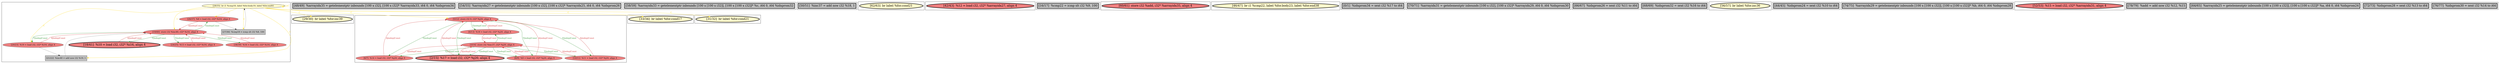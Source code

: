 
digraph G {



node1546->node1539 [style=solid,color=gold,label="C",penwidth=1.0,fontcolor=gold ]
node1546->node1535 [style=solid,color=gold,label="C",penwidth=1.0,fontcolor=gold ]
node1546->node1538 [style=solid,color=gold,label="C",penwidth=1.0,fontcolor=gold ]
node1512->node1513 [style=solid,color=forestgreen,label="T|indep|Const",penwidth=1.0,fontcolor=forestgreen ]
node1545->node1540 [style=solid,color=firebrick3,label="A|indep|Const",penwidth=1.0,fontcolor=firebrick3 ]
node1513->node1512 [style=solid,color=firebrick3,label="A|indep|Const",penwidth=1.0,fontcolor=firebrick3 ]
node1514->node1512 [style=solid,color=firebrick3,label="A|indep|Const",penwidth=1.0,fontcolor=firebrick3 ]
node1546->node1546 [style=solid,color=gold,label="C",penwidth=1.0,fontcolor=gold ]
node1514->node1510 [style=solid,color=firebrick3,label="A|indep|Const",penwidth=1.0,fontcolor=firebrick3 ]
node1511->node1510 [style=solid,color=firebrick3,label="A|indep|Const",penwidth=1.0,fontcolor=firebrick3 ]
node1539->node1543 [style=solid,color=black,label="",penwidth=0.5,fontcolor=black ]
node1510->node1514 [style=solid,color=forestgreen,label="T|indep|Const",penwidth=1.0,fontcolor=forestgreen ]
node1544->node1540 [style=solid,color=firebrick3,label="A|indep|Const",penwidth=1.0,fontcolor=firebrick3 ]
node1539->node1540 [style=solid,color=firebrick3,label="A|indep|Const",penwidth=1.0,fontcolor=firebrick3 ]
node1541->node1538 [style=solid,color=black,label="",penwidth=0.5,fontcolor=black ]
node1515->node1512 [style=solid,color=firebrick3,label="A|indep|Const",penwidth=1.0,fontcolor=firebrick3 ]
node1540->node1539 [style=solid,color=forestgreen,label="T|indep|Const",penwidth=1.0,fontcolor=forestgreen ]
node1546->node1540 [style=solid,color=gold,label="C",penwidth=1.0,fontcolor=gold ]
node1540->node1541 [style=solid,color=forestgreen,label="T|indep|Const",penwidth=1.0,fontcolor=forestgreen ]
node1546->node1530 [style=solid,color=gold,label="C",penwidth=1.0,fontcolor=gold ]
node1510->node1513 [style=solid,color=forestgreen,label="T|indep|Const",penwidth=1.0,fontcolor=forestgreen ]
node1542->node1540 [style=solid,color=firebrick3,label="A|indep|Const",penwidth=1.0,fontcolor=firebrick3 ]
node1540->node1545 [style=solid,color=forestgreen,label="T|indep|Const",penwidth=1.0,fontcolor=forestgreen ]
node1512->node1509 [style=solid,color=forestgreen,label="T|indep|Const",penwidth=1.0,fontcolor=forestgreen ]
node1512->node1515 [style=solid,color=forestgreen,label="T|indep|Const",penwidth=1.0,fontcolor=forestgreen ]
node1538->node1540 [style=solid,color=black,label="",penwidth=0.5,fontcolor=black ]
node1546->node1516 [style=solid,color=gold,label="C",penwidth=1.0,fontcolor=gold ]
node1512->node1511 [style=solid,color=forestgreen,label="T|indep|Const",penwidth=1.0,fontcolor=forestgreen ]
node1509->node1510 [style=solid,color=firebrick3,label="A|indep|Const",penwidth=1.0,fontcolor=firebrick3 ]
node1513->node1510 [style=solid,color=firebrick3,label="A|indep|Const",penwidth=1.0,fontcolor=firebrick3 ]
node1510->node1509 [style=solid,color=forestgreen,label="T|indep|Const",penwidth=1.0,fontcolor=forestgreen ]
node1546->node1543 [style=solid,color=gold,label="C",penwidth=1.0,fontcolor=gold ]
node1510->node1515 [style=solid,color=forestgreen,label="T|indep|Const",penwidth=1.0,fontcolor=forestgreen ]
node1541->node1540 [style=solid,color=firebrick3,label="A|indep|Const",penwidth=1.0,fontcolor=firebrick3 ]
node1515->node1510 [style=solid,color=firebrick3,label="A|indep|Const",penwidth=1.0,fontcolor=firebrick3 ]
node1543->node1546 [style=solid,color=black,label="",penwidth=0.5,fontcolor=black ]
node1510->node1511 [style=solid,color=forestgreen,label="T|indep|Const",penwidth=1.0,fontcolor=forestgreen ]
node1546->node1541 [style=solid,color=gold,label="C",penwidth=1.0,fontcolor=gold ]
node1509->node1512 [style=solid,color=firebrick3,label="A|indep|Const",penwidth=1.0,fontcolor=firebrick3 ]
node1512->node1514 [style=solid,color=forestgreen,label="T|indep|Const",penwidth=1.0,fontcolor=forestgreen ]
node1511->node1512 [style=solid,color=firebrick3,label="A|indep|Const",penwidth=1.0,fontcolor=firebrick3 ]
node1540->node1544 [style=solid,color=forestgreen,label="T|indep|Const",penwidth=1.0,fontcolor=forestgreen ]
node1540->node1542 [style=solid,color=forestgreen,label="T|indep|Const",penwidth=1.0,fontcolor=forestgreen ]
node1546->node1512 [style=solid,color=gold,label="C",penwidth=1.0,fontcolor=gold ]


subgraph cluster25 {


node1547 [penwidth=3.0,fontsize=20,fillcolor=grey,label="[48/49]  %arrayidx35 = getelementptr inbounds [100 x i32], [100 x i32]* %arrayidx33, i64 0, i64 %idxprom34",shape=rectangle,style=filled ]



}

subgraph cluster24 {


node1546 [fillcolor=lemonchiffon,label="[28/35]  br i1 %cmp18, label %for.body19, label %for.end41",shape=ellipse,style=filled ]
node1545 [fillcolor=lightcoral,label="[24/25]  %13 = load i32, i32* %i16, align 4",shape=ellipse,style=filled ]
node1544 [penwidth=3.0,fontsize=20,fillcolor=lightcoral,label="[18/41]  %10 = load i32, i32* %i16, align 4",shape=ellipse,style=filled ]
node1539 [fillcolor=lightcoral,label="[26/37]  %8 = load i32, i32* %i16, align 4",shape=ellipse,style=filled ]
node1540 [fillcolor=lightcoral,label="[19/40]  store i32 %inc40, i32* %i16, align 4",shape=ellipse,style=filled ]
node1538 [fillcolor=grey,label="[21/22]  %inc40 = add nsw i32 %19, 1",shape=rectangle,style=filled ]
node1541 [fillcolor=lightcoral,label="[20/23]  %19 = load i32, i32* %i16, align 4",shape=ellipse,style=filled ]
node1542 [fillcolor=lightcoral,label="[38/39]  %16 = load i32, i32* %i16, align 4",shape=ellipse,style=filled ]
node1543 [fillcolor=grey,label="[27/36]  %cmp18 = icmp slt i32 %8, 100",shape=rectangle,style=filled ]



}

subgraph cluster22 {


node1536 [penwidth=3.0,fontsize=20,fillcolor=grey,label="[54/55]  %arrayidx27 = getelementptr inbounds [100 x i32], [100 x i32]* %arrayidx25, i64 0, i64 %idxprom26",shape=rectangle,style=filled ]



}

subgraph cluster20 {


node1534 [penwidth=3.0,fontsize=20,fillcolor=grey,label="[58/59]  %arrayidx33 = getelementptr inbounds [100 x [100 x i32]], [100 x [100 x i32]]* %c, i64 0, i64 %idxprom32",shape=rectangle,style=filled ]



}

subgraph cluster18 {


node1532 [penwidth=3.0,fontsize=20,fillcolor=grey,label="[50/51]  %inc37 = add nsw i32 %18, 1",shape=rectangle,style=filled ]



}

subgraph cluster16 {


node1530 [penwidth=3.0,fontsize=20,fillcolor=lemonchiffon,label="[33/34]  br label %for.cond17",shape=ellipse,style=filled ]



}

subgraph cluster17 {


node1531 [penwidth=3.0,fontsize=20,fillcolor=lemonchiffon,label="[62/63]  br label %for.cond21",shape=ellipse,style=filled ]



}

subgraph cluster4 {


node1518 [penwidth=3.0,fontsize=20,fillcolor=lightcoral,label="[42/43]  %12 = load i32, i32* %arrayidx27, align 4",shape=ellipse,style=filled ]



}

subgraph cluster3 {


node1517 [penwidth=3.0,fontsize=20,fillcolor=grey,label="[16/17]  %cmp22 = icmp slt i32 %9, 100",shape=rectangle,style=filled ]



}

subgraph cluster2 {


node1516 [penwidth=3.0,fontsize=20,fillcolor=lemonchiffon,label="[31/32]  br label %for.cond21",shape=ellipse,style=filled ]



}

subgraph cluster1 {


node1515 [fillcolor=lightcoral,label="[8/9]  %9 = load i32, i32* %j20, align 4",shape=ellipse,style=filled ]
node1510 [fillcolor=lightcoral,label="[3/14]  store i32 %inc37, i32* %j20, align 4",shape=ellipse,style=filled ]
node1514 [fillcolor=lightcoral,label="[6/7]  %14 = load i32, i32* %j20, align 4",shape=ellipse,style=filled ]
node1509 [fillcolor=lightcoral,label="[10/11]  %11 = load i32, i32* %j20, align 4",shape=ellipse,style=filled ]
node1511 [penwidth=3.0,fontsize=20,fillcolor=lightcoral,label="[2/15]  %17 = load i32, i32* %j20, align 4",shape=ellipse,style=filled ]
node1512 [fillcolor=lightcoral,label="[5/12]  store i32 0, i32* %j20, align 4",shape=ellipse,style=filled ]
node1513 [fillcolor=lightcoral,label="[4/13]  %18 = load i32, i32* %j20, align 4",shape=ellipse,style=filled ]



}

subgraph cluster12 {


node1526 [penwidth=3.0,fontsize=20,fillcolor=lightcoral,label="[60/61]  store i32 %add, i32* %arrayidx35, align 4",shape=ellipse,style=filled ]



}

subgraph cluster5 {


node1519 [penwidth=3.0,fontsize=20,fillcolor=lemonchiffon,label="[46/47]  br i1 %cmp22, label %for.body23, label %for.end38",shape=ellipse,style=filled ]



}

subgraph cluster0 {


node1508 [penwidth=3.0,fontsize=20,fillcolor=grey,label="[0/1]  %idxprom34 = sext i32 %17 to i64",shape=rectangle,style=filled ]



}

subgraph cluster6 {


node1520 [penwidth=3.0,fontsize=20,fillcolor=grey,label="[70/71]  %arrayidx31 = getelementptr inbounds [100 x i32], [100 x i32]* %arrayidx29, i64 0, i64 %idxprom30",shape=rectangle,style=filled ]



}

subgraph cluster14 {


node1528 [penwidth=3.0,fontsize=20,fillcolor=grey,label="[66/67]  %idxprom26 = sext i32 %11 to i64",shape=rectangle,style=filled ]



}

subgraph cluster7 {


node1521 [penwidth=3.0,fontsize=20,fillcolor=grey,label="[68/69]  %idxprom32 = sext i32 %16 to i64",shape=rectangle,style=filled ]



}

subgraph cluster23 {


node1537 [penwidth=3.0,fontsize=20,fillcolor=lemonchiffon,label="[56/57]  br label %for.inc36",shape=ellipse,style=filled ]



}

subgraph cluster8 {


node1522 [penwidth=3.0,fontsize=20,fillcolor=grey,label="[44/45]  %idxprom24 = sext i32 %10 to i64",shape=rectangle,style=filled ]



}

subgraph cluster21 {


node1535 [penwidth=3.0,fontsize=20,fillcolor=lemonchiffon,label="[29/30]  br label %for.inc39",shape=ellipse,style=filled ]



}

subgraph cluster9 {


node1523 [penwidth=3.0,fontsize=20,fillcolor=grey,label="[74/75]  %arrayidx29 = getelementptr inbounds [100 x [100 x i32]], [100 x [100 x i32]]* %b, i64 0, i64 %idxprom28",shape=rectangle,style=filled ]



}

subgraph cluster19 {


node1533 [penwidth=3.0,fontsize=20,fillcolor=lightcoral,label="[52/53]  %15 = load i32, i32* %arrayidx31, align 4",shape=ellipse,style=filled ]



}

subgraph cluster10 {


node1524 [penwidth=3.0,fontsize=20,fillcolor=grey,label="[78/79]  %add = add nsw i32 %12, %15",shape=rectangle,style=filled ]



}

subgraph cluster11 {


node1525 [penwidth=3.0,fontsize=20,fillcolor=grey,label="[64/65]  %arrayidx25 = getelementptr inbounds [100 x [100 x i32]], [100 x [100 x i32]]* %a, i64 0, i64 %idxprom24",shape=rectangle,style=filled ]



}

subgraph cluster13 {


node1527 [penwidth=3.0,fontsize=20,fillcolor=grey,label="[72/73]  %idxprom28 = sext i32 %13 to i64",shape=rectangle,style=filled ]



}

subgraph cluster15 {


node1529 [penwidth=3.0,fontsize=20,fillcolor=grey,label="[76/77]  %idxprom30 = sext i32 %14 to i64",shape=rectangle,style=filled ]



}

}
